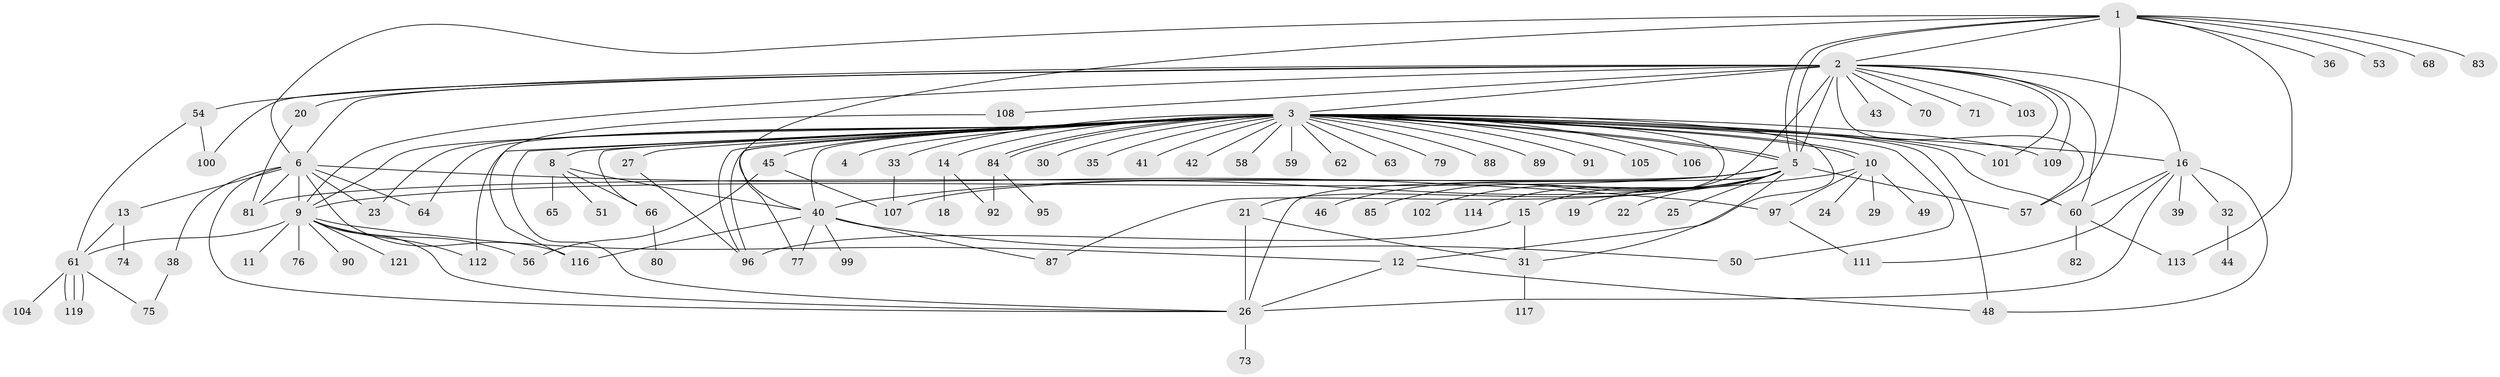 // Generated by graph-tools (version 1.1) at 2025/51/02/27/25 19:51:59]
// undirected, 101 vertices, 158 edges
graph export_dot {
graph [start="1"]
  node [color=gray90,style=filled];
  1 [super="+34"];
  2 [super="+17"];
  3 [super="+7"];
  4;
  5 [super="+55"];
  6 [super="+37"];
  8;
  9 [super="+28"];
  10;
  11;
  12;
  13;
  14 [super="+47"];
  15 [super="+72"];
  16 [super="+118"];
  18;
  19;
  20;
  21;
  22;
  23;
  24;
  25;
  26 [super="+67"];
  27;
  29;
  30;
  31 [super="+115"];
  32;
  33;
  35 [super="+94"];
  36;
  38;
  39;
  40 [super="+69"];
  41;
  42;
  43;
  44;
  45 [super="+52"];
  46;
  48 [super="+86"];
  49;
  50;
  51;
  53;
  54;
  56;
  57;
  58;
  59 [super="+93"];
  60;
  61 [super="+110"];
  62;
  63;
  64;
  65;
  66 [super="+78"];
  68;
  70;
  71;
  73;
  74;
  75;
  76;
  77;
  79;
  80;
  81;
  82;
  83;
  84;
  85;
  87;
  88;
  89;
  90;
  91;
  92 [super="+120"];
  95;
  96;
  97 [super="+98"];
  99;
  100;
  101;
  102;
  103;
  104;
  105;
  106;
  107;
  108;
  109;
  111;
  112;
  113;
  114;
  116;
  117;
  119;
  121;
  1 -- 2 [weight=2];
  1 -- 5;
  1 -- 5;
  1 -- 6;
  1 -- 36;
  1 -- 57;
  1 -- 83;
  1 -- 113 [weight=2];
  1 -- 68;
  1 -- 53;
  1 -- 40;
  2 -- 3 [weight=2];
  2 -- 6;
  2 -- 16;
  2 -- 20;
  2 -- 57;
  2 -- 60;
  2 -- 71;
  2 -- 101;
  2 -- 108;
  2 -- 100;
  2 -- 5;
  2 -- 70;
  2 -- 103;
  2 -- 9;
  2 -- 43;
  2 -- 109;
  2 -- 21;
  2 -- 54;
  3 -- 4;
  3 -- 5 [weight=2];
  3 -- 5;
  3 -- 9;
  3 -- 10;
  3 -- 10;
  3 -- 14;
  3 -- 16 [weight=2];
  3 -- 23;
  3 -- 27;
  3 -- 30;
  3 -- 33;
  3 -- 42;
  3 -- 45;
  3 -- 50;
  3 -- 59;
  3 -- 60;
  3 -- 62;
  3 -- 63;
  3 -- 64;
  3 -- 66;
  3 -- 84;
  3 -- 84;
  3 -- 87;
  3 -- 88;
  3 -- 91;
  3 -- 96;
  3 -- 96;
  3 -- 101;
  3 -- 106;
  3 -- 8;
  3 -- 12;
  3 -- 77;
  3 -- 79;
  3 -- 89;
  3 -- 26;
  3 -- 35;
  3 -- 40 [weight=2];
  3 -- 41;
  3 -- 105;
  3 -- 109;
  3 -- 112;
  3 -- 58;
  3 -- 48;
  5 -- 9;
  5 -- 15;
  5 -- 19;
  5 -- 22;
  5 -- 25;
  5 -- 26;
  5 -- 31;
  5 -- 46;
  5 -- 57;
  5 -- 81;
  5 -- 85;
  5 -- 102;
  5 -- 107;
  5 -- 114;
  6 -- 9;
  6 -- 13;
  6 -- 23;
  6 -- 26;
  6 -- 38;
  6 -- 64;
  6 -- 81;
  6 -- 116;
  6 -- 97;
  8 -- 40;
  8 -- 51;
  8 -- 65;
  8 -- 66;
  9 -- 11;
  9 -- 12;
  9 -- 56;
  9 -- 61;
  9 -- 76;
  9 -- 90;
  9 -- 112;
  9 -- 121;
  9 -- 26;
  10 -- 24;
  10 -- 29;
  10 -- 40;
  10 -- 49;
  10 -- 97;
  12 -- 26;
  12 -- 48;
  13 -- 61;
  13 -- 74;
  14 -- 18;
  14 -- 92;
  15 -- 31;
  15 -- 96;
  16 -- 26;
  16 -- 32;
  16 -- 39;
  16 -- 48;
  16 -- 60;
  16 -- 111;
  20 -- 81;
  21 -- 26;
  21 -- 31;
  26 -- 73;
  27 -- 96;
  31 -- 117;
  32 -- 44;
  33 -- 107;
  38 -- 75;
  40 -- 50;
  40 -- 77;
  40 -- 87;
  40 -- 99;
  40 -- 116;
  45 -- 56;
  45 -- 107;
  54 -- 61;
  54 -- 100;
  60 -- 82;
  60 -- 113;
  61 -- 104;
  61 -- 119;
  61 -- 119;
  61 -- 119;
  61 -- 75;
  66 -- 80;
  84 -- 92;
  84 -- 95;
  97 -- 111;
  108 -- 116;
}

